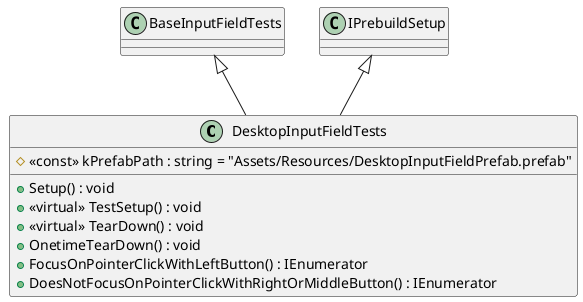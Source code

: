 @startuml
class DesktopInputFieldTests {
    # <<const>> kPrefabPath : string = "Assets/Resources/DesktopInputFieldPrefab.prefab"
    + Setup() : void
    + <<virtual>> TestSetup() : void
    + <<virtual>> TearDown() : void
    + OnetimeTearDown() : void
    + FocusOnPointerClickWithLeftButton() : IEnumerator
    + DoesNotFocusOnPointerClickWithRightOrMiddleButton() : IEnumerator
}
BaseInputFieldTests <|-- DesktopInputFieldTests
IPrebuildSetup <|-- DesktopInputFieldTests
@enduml

